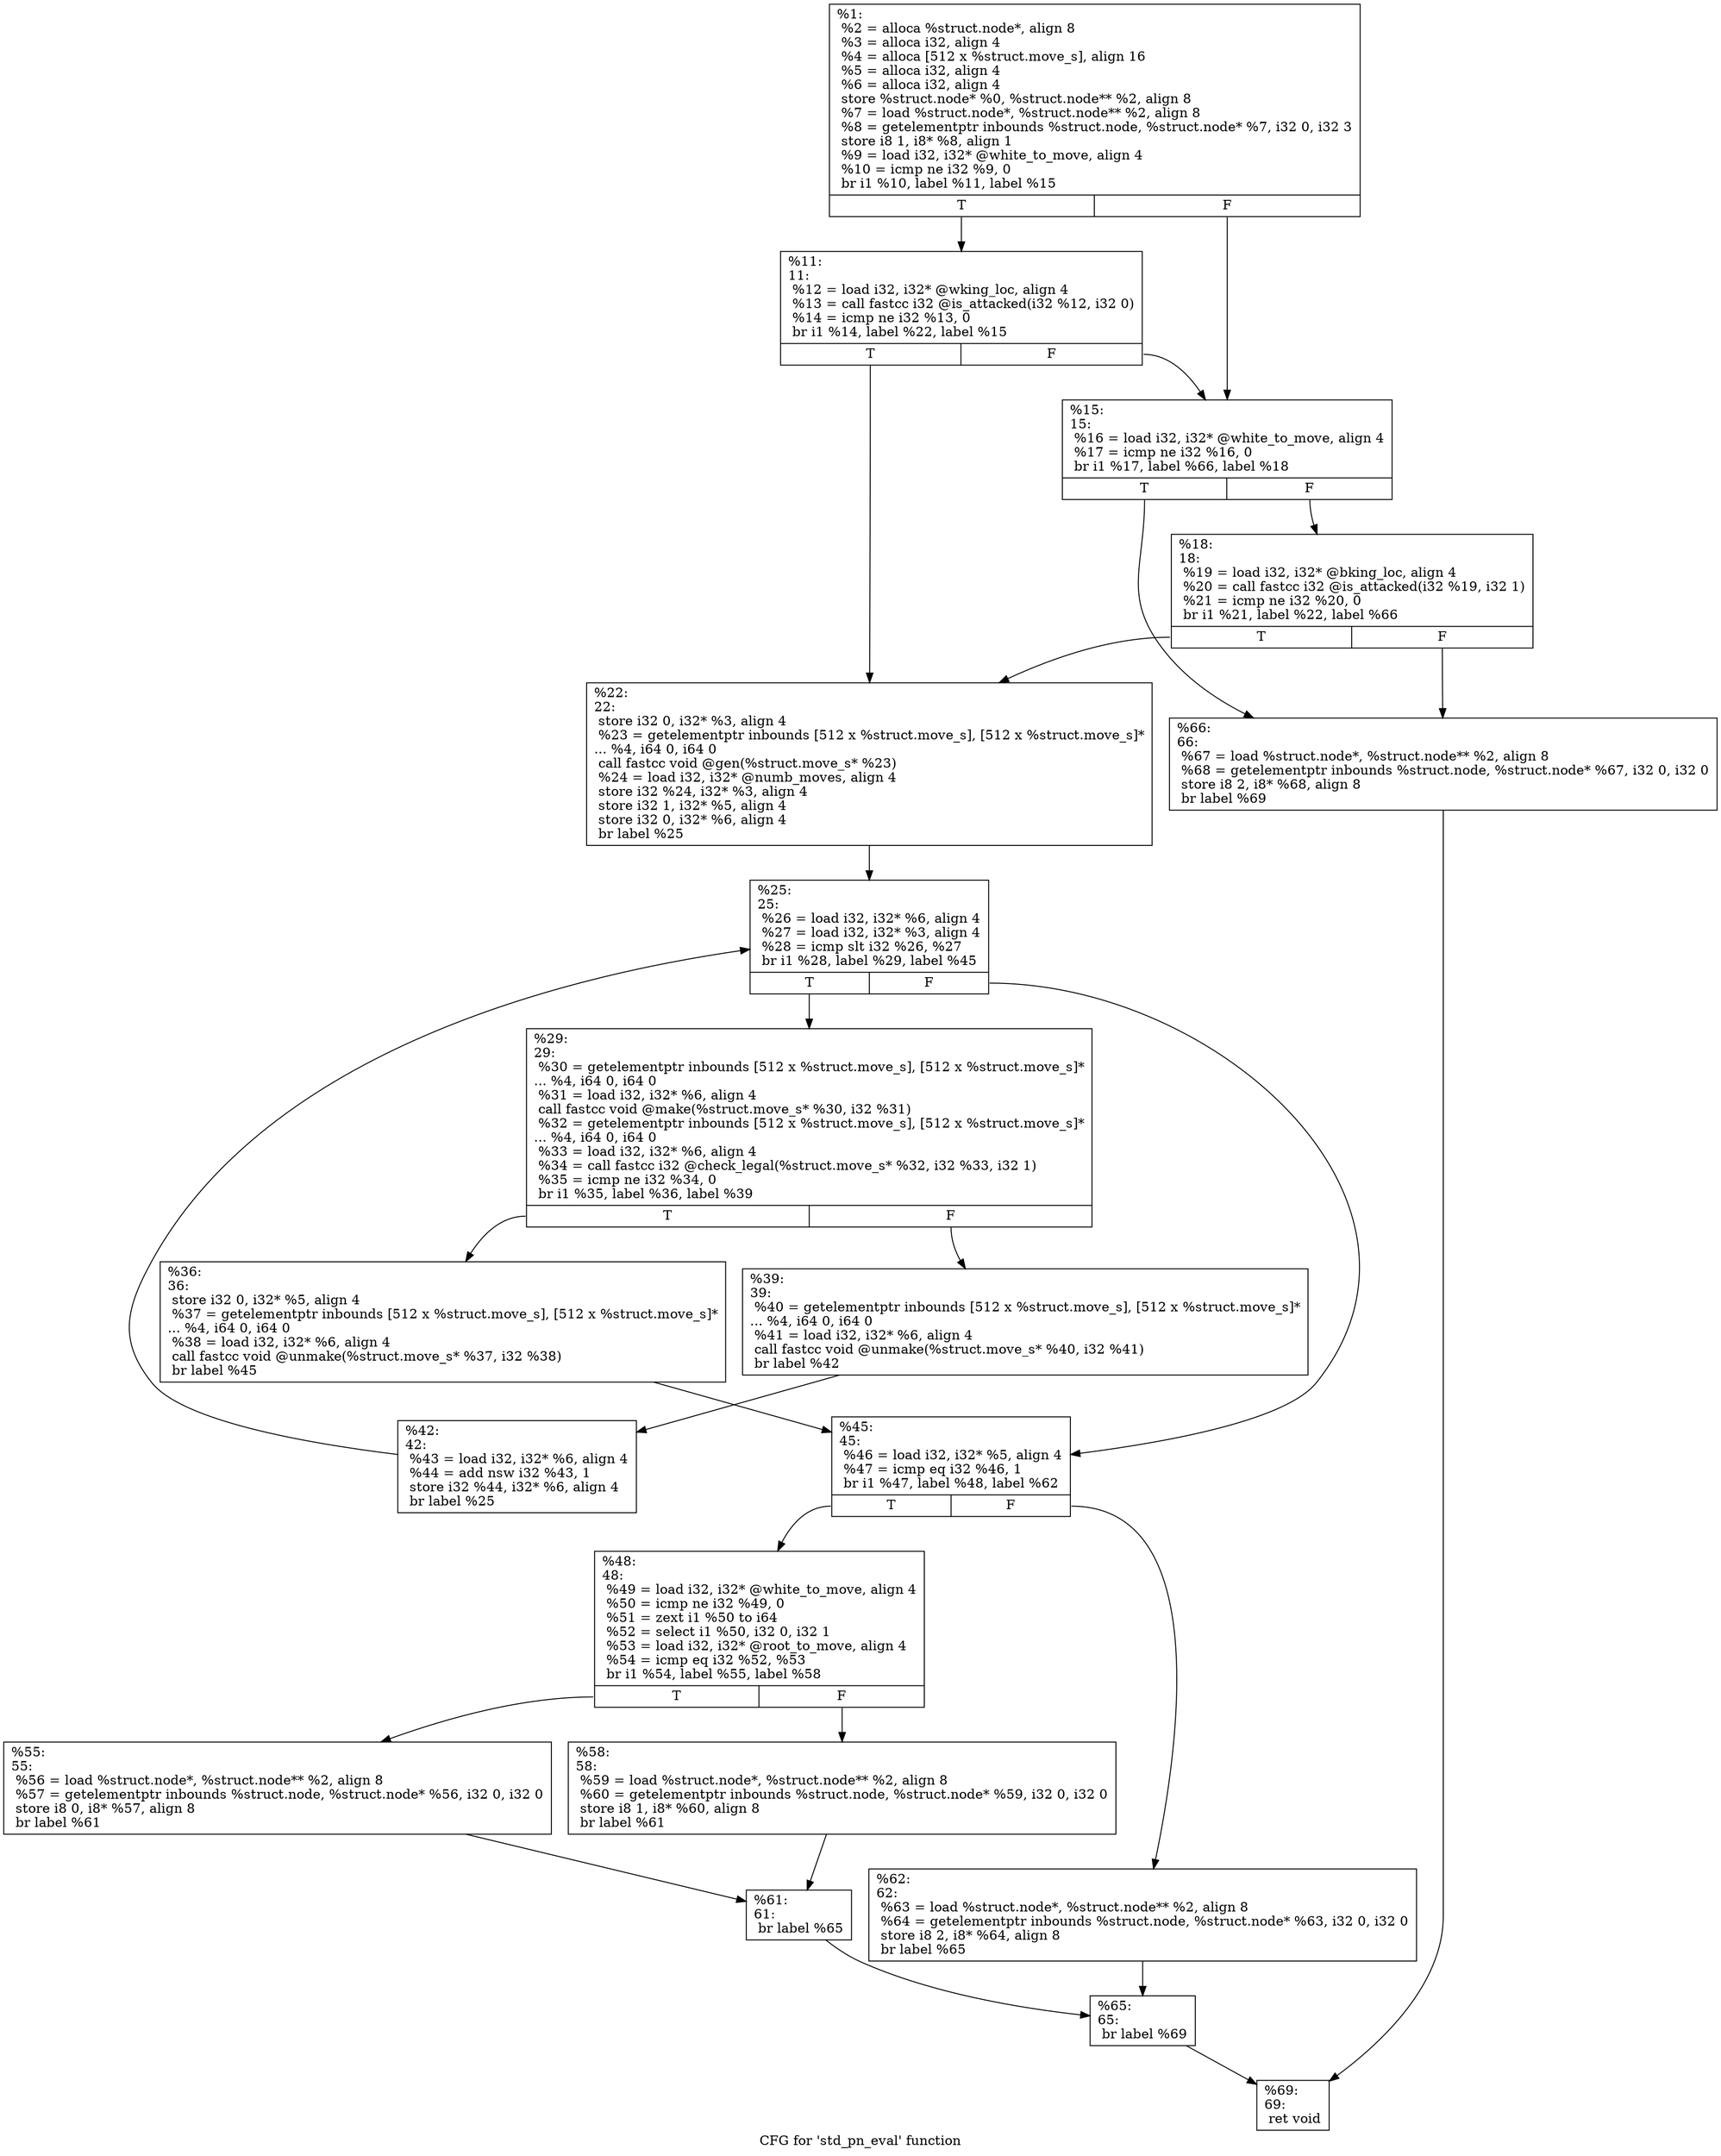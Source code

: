 digraph "CFG for 'std_pn_eval' function" {
	label="CFG for 'std_pn_eval' function";

	Node0x2670060 [shape=record,label="{%1:\l  %2 = alloca %struct.node*, align 8\l  %3 = alloca i32, align 4\l  %4 = alloca [512 x %struct.move_s], align 16\l  %5 = alloca i32, align 4\l  %6 = alloca i32, align 4\l  store %struct.node* %0, %struct.node** %2, align 8\l  %7 = load %struct.node*, %struct.node** %2, align 8\l  %8 = getelementptr inbounds %struct.node, %struct.node* %7, i32 0, i32 3\l  store i8 1, i8* %8, align 1\l  %9 = load i32, i32* @white_to_move, align 4\l  %10 = icmp ne i32 %9, 0\l  br i1 %10, label %11, label %15\l|{<s0>T|<s1>F}}"];
	Node0x2670060:s0 -> Node0x2676f50;
	Node0x2670060:s1 -> Node0x2676fa0;
	Node0x2676f50 [shape=record,label="{%11:\l11:                                               \l  %12 = load i32, i32* @wking_loc, align 4\l  %13 = call fastcc i32 @is_attacked(i32 %12, i32 0)\l  %14 = icmp ne i32 %13, 0\l  br i1 %14, label %22, label %15\l|{<s0>T|<s1>F}}"];
	Node0x2676f50:s0 -> Node0x26775c0;
	Node0x2676f50:s1 -> Node0x2676fa0;
	Node0x2676fa0 [shape=record,label="{%15:\l15:                                               \l  %16 = load i32, i32* @white_to_move, align 4\l  %17 = icmp ne i32 %16, 0\l  br i1 %17, label %66, label %18\l|{<s0>T|<s1>F}}"];
	Node0x2676fa0:s0 -> Node0x26779d0;
	Node0x2676fa0:s1 -> Node0x2677570;
	Node0x2677570 [shape=record,label="{%18:\l18:                                               \l  %19 = load i32, i32* @bking_loc, align 4\l  %20 = call fastcc i32 @is_attacked(i32 %19, i32 1)\l  %21 = icmp ne i32 %20, 0\l  br i1 %21, label %22, label %66\l|{<s0>T|<s1>F}}"];
	Node0x2677570:s0 -> Node0x26775c0;
	Node0x2677570:s1 -> Node0x26779d0;
	Node0x26775c0 [shape=record,label="{%22:\l22:                                               \l  store i32 0, i32* %3, align 4\l  %23 = getelementptr inbounds [512 x %struct.move_s], [512 x %struct.move_s]*\l... %4, i64 0, i64 0\l  call fastcc void @gen(%struct.move_s* %23)\l  %24 = load i32, i32* @numb_moves, align 4\l  store i32 %24, i32* %3, align 4\l  store i32 1, i32* %5, align 4\l  store i32 0, i32* %6, align 4\l  br label %25\l}"];
	Node0x26775c0 -> Node0x2677610;
	Node0x2677610 [shape=record,label="{%25:\l25:                                               \l  %26 = load i32, i32* %6, align 4\l  %27 = load i32, i32* %3, align 4\l  %28 = icmp slt i32 %26, %27\l  br i1 %28, label %29, label %45\l|{<s0>T|<s1>F}}"];
	Node0x2677610:s0 -> Node0x2677660;
	Node0x2677610:s1 -> Node0x26777a0;
	Node0x2677660 [shape=record,label="{%29:\l29:                                               \l  %30 = getelementptr inbounds [512 x %struct.move_s], [512 x %struct.move_s]*\l... %4, i64 0, i64 0\l  %31 = load i32, i32* %6, align 4\l  call fastcc void @make(%struct.move_s* %30, i32 %31)\l  %32 = getelementptr inbounds [512 x %struct.move_s], [512 x %struct.move_s]*\l... %4, i64 0, i64 0\l  %33 = load i32, i32* %6, align 4\l  %34 = call fastcc i32 @check_legal(%struct.move_s* %32, i32 %33, i32 1)\l  %35 = icmp ne i32 %34, 0\l  br i1 %35, label %36, label %39\l|{<s0>T|<s1>F}}"];
	Node0x2677660:s0 -> Node0x26776b0;
	Node0x2677660:s1 -> Node0x2677700;
	Node0x26776b0 [shape=record,label="{%36:\l36:                                               \l  store i32 0, i32* %5, align 4\l  %37 = getelementptr inbounds [512 x %struct.move_s], [512 x %struct.move_s]*\l... %4, i64 0, i64 0\l  %38 = load i32, i32* %6, align 4\l  call fastcc void @unmake(%struct.move_s* %37, i32 %38)\l  br label %45\l}"];
	Node0x26776b0 -> Node0x26777a0;
	Node0x2677700 [shape=record,label="{%39:\l39:                                               \l  %40 = getelementptr inbounds [512 x %struct.move_s], [512 x %struct.move_s]*\l... %4, i64 0, i64 0\l  %41 = load i32, i32* %6, align 4\l  call fastcc void @unmake(%struct.move_s* %40, i32 %41)\l  br label %42\l}"];
	Node0x2677700 -> Node0x2677750;
	Node0x2677750 [shape=record,label="{%42:\l42:                                               \l  %43 = load i32, i32* %6, align 4\l  %44 = add nsw i32 %43, 1\l  store i32 %44, i32* %6, align 4\l  br label %25\l}"];
	Node0x2677750 -> Node0x2677610;
	Node0x26777a0 [shape=record,label="{%45:\l45:                                               \l  %46 = load i32, i32* %5, align 4\l  %47 = icmp eq i32 %46, 1\l  br i1 %47, label %48, label %62\l|{<s0>T|<s1>F}}"];
	Node0x26777a0:s0 -> Node0x26777f0;
	Node0x26777a0:s1 -> Node0x2677930;
	Node0x26777f0 [shape=record,label="{%48:\l48:                                               \l  %49 = load i32, i32* @white_to_move, align 4\l  %50 = icmp ne i32 %49, 0\l  %51 = zext i1 %50 to i64\l  %52 = select i1 %50, i32 0, i32 1\l  %53 = load i32, i32* @root_to_move, align 4\l  %54 = icmp eq i32 %52, %53\l  br i1 %54, label %55, label %58\l|{<s0>T|<s1>F}}"];
	Node0x26777f0:s0 -> Node0x2677840;
	Node0x26777f0:s1 -> Node0x2677890;
	Node0x2677840 [shape=record,label="{%55:\l55:                                               \l  %56 = load %struct.node*, %struct.node** %2, align 8\l  %57 = getelementptr inbounds %struct.node, %struct.node* %56, i32 0, i32 0\l  store i8 0, i8* %57, align 8\l  br label %61\l}"];
	Node0x2677840 -> Node0x26778e0;
	Node0x2677890 [shape=record,label="{%58:\l58:                                               \l  %59 = load %struct.node*, %struct.node** %2, align 8\l  %60 = getelementptr inbounds %struct.node, %struct.node* %59, i32 0, i32 0\l  store i8 1, i8* %60, align 8\l  br label %61\l}"];
	Node0x2677890 -> Node0x26778e0;
	Node0x26778e0 [shape=record,label="{%61:\l61:                                               \l  br label %65\l}"];
	Node0x26778e0 -> Node0x2677980;
	Node0x2677930 [shape=record,label="{%62:\l62:                                               \l  %63 = load %struct.node*, %struct.node** %2, align 8\l  %64 = getelementptr inbounds %struct.node, %struct.node* %63, i32 0, i32 0\l  store i8 2, i8* %64, align 8\l  br label %65\l}"];
	Node0x2677930 -> Node0x2677980;
	Node0x2677980 [shape=record,label="{%65:\l65:                                               \l  br label %69\l}"];
	Node0x2677980 -> Node0x2677a20;
	Node0x26779d0 [shape=record,label="{%66:\l66:                                               \l  %67 = load %struct.node*, %struct.node** %2, align 8\l  %68 = getelementptr inbounds %struct.node, %struct.node* %67, i32 0, i32 0\l  store i8 2, i8* %68, align 8\l  br label %69\l}"];
	Node0x26779d0 -> Node0x2677a20;
	Node0x2677a20 [shape=record,label="{%69:\l69:                                               \l  ret void\l}"];
}
